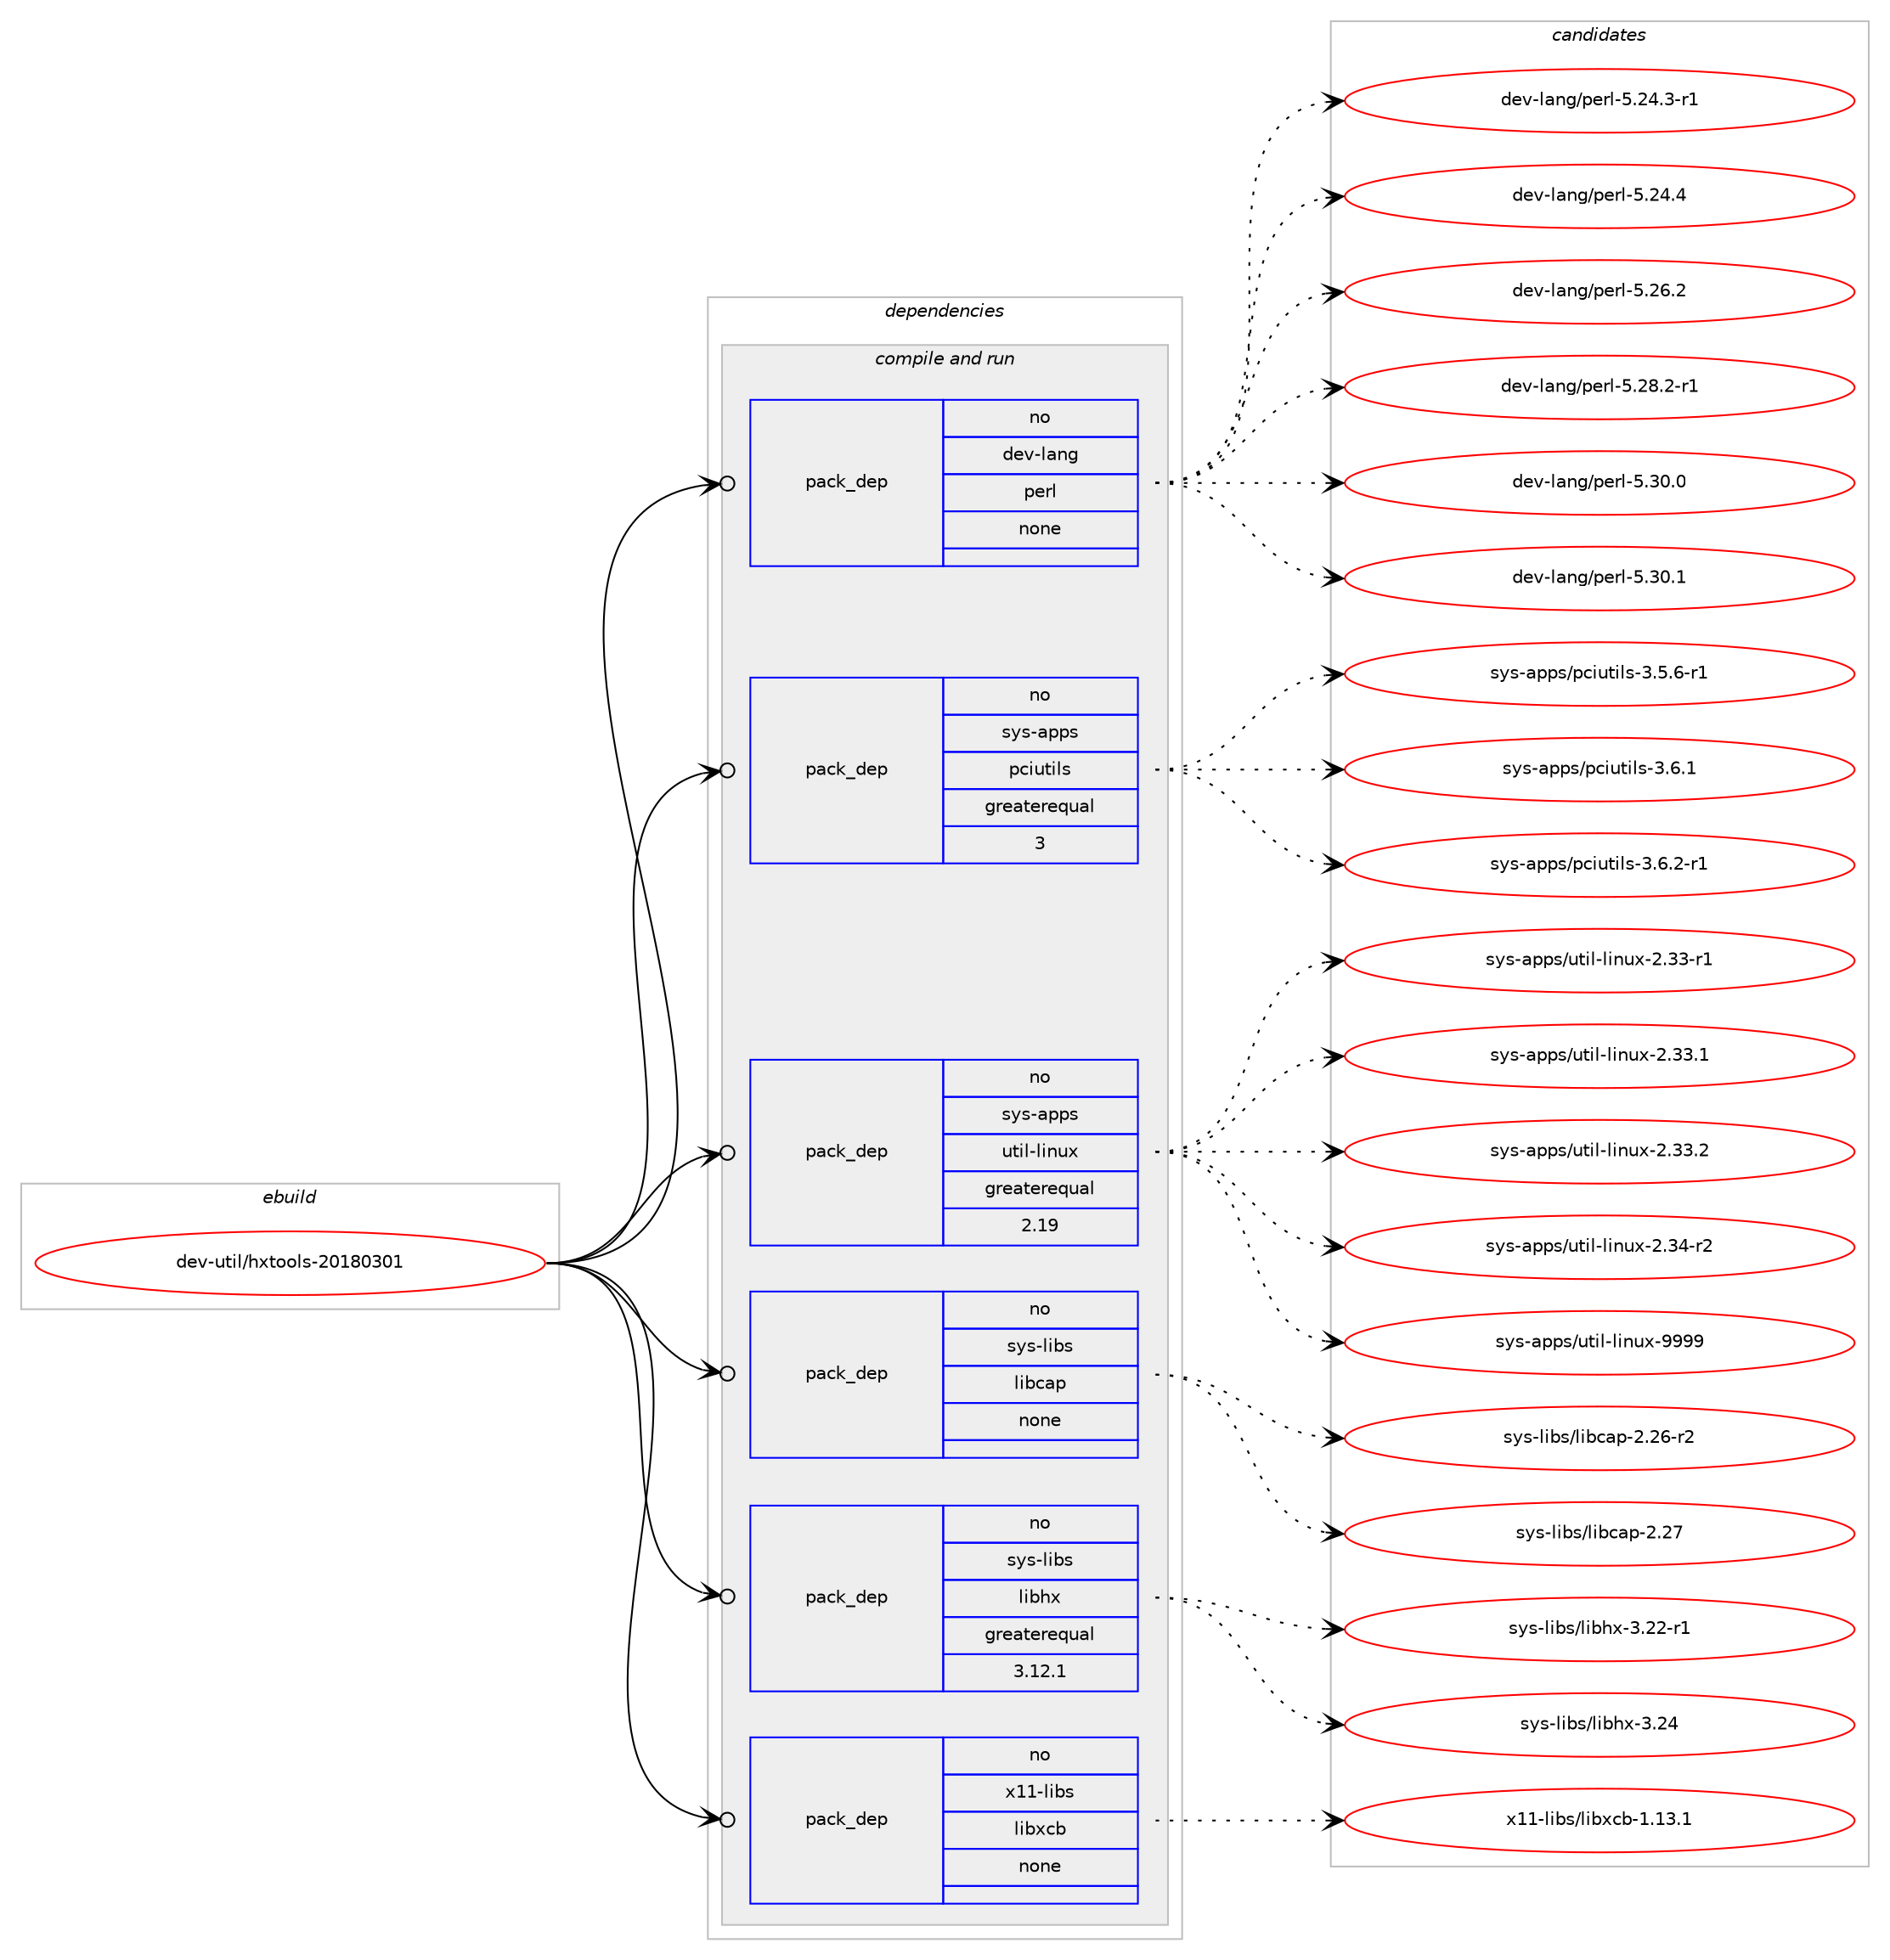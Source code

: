 digraph prolog {

# *************
# Graph options
# *************

newrank=true;
concentrate=true;
compound=true;
graph [rankdir=LR,fontname=Helvetica,fontsize=10,ranksep=1.5];#, ranksep=2.5, nodesep=0.2];
edge  [arrowhead=vee];
node  [fontname=Helvetica,fontsize=10];

# **********
# The ebuild
# **********

subgraph cluster_leftcol {
color=gray;
rank=same;
label=<<i>ebuild</i>>;
id [label="dev-util/hxtools-20180301", color=red, width=4, href="../dev-util/hxtools-20180301.svg"];
}

# ****************
# The dependencies
# ****************

subgraph cluster_midcol {
color=gray;
label=<<i>dependencies</i>>;
subgraph cluster_compile {
fillcolor="#eeeeee";
style=filled;
label=<<i>compile</i>>;
}
subgraph cluster_compileandrun {
fillcolor="#eeeeee";
style=filled;
label=<<i>compile and run</i>>;
subgraph pack534778 {
dependency729770 [label=<<TABLE BORDER="0" CELLBORDER="1" CELLSPACING="0" CELLPADDING="4" WIDTH="220"><TR><TD ROWSPAN="6" CELLPADDING="30">pack_dep</TD></TR><TR><TD WIDTH="110">no</TD></TR><TR><TD>dev-lang</TD></TR><TR><TD>perl</TD></TR><TR><TD>none</TD></TR><TR><TD></TD></TR></TABLE>>, shape=none, color=blue];
}
id:e -> dependency729770:w [weight=20,style="solid",arrowhead="odotvee"];
subgraph pack534779 {
dependency729771 [label=<<TABLE BORDER="0" CELLBORDER="1" CELLSPACING="0" CELLPADDING="4" WIDTH="220"><TR><TD ROWSPAN="6" CELLPADDING="30">pack_dep</TD></TR><TR><TD WIDTH="110">no</TD></TR><TR><TD>sys-apps</TD></TR><TR><TD>pciutils</TD></TR><TR><TD>greaterequal</TD></TR><TR><TD>3</TD></TR></TABLE>>, shape=none, color=blue];
}
id:e -> dependency729771:w [weight=20,style="solid",arrowhead="odotvee"];
subgraph pack534780 {
dependency729772 [label=<<TABLE BORDER="0" CELLBORDER="1" CELLSPACING="0" CELLPADDING="4" WIDTH="220"><TR><TD ROWSPAN="6" CELLPADDING="30">pack_dep</TD></TR><TR><TD WIDTH="110">no</TD></TR><TR><TD>sys-apps</TD></TR><TR><TD>util-linux</TD></TR><TR><TD>greaterequal</TD></TR><TR><TD>2.19</TD></TR></TABLE>>, shape=none, color=blue];
}
id:e -> dependency729772:w [weight=20,style="solid",arrowhead="odotvee"];
subgraph pack534781 {
dependency729773 [label=<<TABLE BORDER="0" CELLBORDER="1" CELLSPACING="0" CELLPADDING="4" WIDTH="220"><TR><TD ROWSPAN="6" CELLPADDING="30">pack_dep</TD></TR><TR><TD WIDTH="110">no</TD></TR><TR><TD>sys-libs</TD></TR><TR><TD>libcap</TD></TR><TR><TD>none</TD></TR><TR><TD></TD></TR></TABLE>>, shape=none, color=blue];
}
id:e -> dependency729773:w [weight=20,style="solid",arrowhead="odotvee"];
subgraph pack534782 {
dependency729774 [label=<<TABLE BORDER="0" CELLBORDER="1" CELLSPACING="0" CELLPADDING="4" WIDTH="220"><TR><TD ROWSPAN="6" CELLPADDING="30">pack_dep</TD></TR><TR><TD WIDTH="110">no</TD></TR><TR><TD>sys-libs</TD></TR><TR><TD>libhx</TD></TR><TR><TD>greaterequal</TD></TR><TR><TD>3.12.1</TD></TR></TABLE>>, shape=none, color=blue];
}
id:e -> dependency729774:w [weight=20,style="solid",arrowhead="odotvee"];
subgraph pack534783 {
dependency729775 [label=<<TABLE BORDER="0" CELLBORDER="1" CELLSPACING="0" CELLPADDING="4" WIDTH="220"><TR><TD ROWSPAN="6" CELLPADDING="30">pack_dep</TD></TR><TR><TD WIDTH="110">no</TD></TR><TR><TD>x11-libs</TD></TR><TR><TD>libxcb</TD></TR><TR><TD>none</TD></TR><TR><TD></TD></TR></TABLE>>, shape=none, color=blue];
}
id:e -> dependency729775:w [weight=20,style="solid",arrowhead="odotvee"];
}
subgraph cluster_run {
fillcolor="#eeeeee";
style=filled;
label=<<i>run</i>>;
}
}

# **************
# The candidates
# **************

subgraph cluster_choices {
rank=same;
color=gray;
label=<<i>candidates</i>>;

subgraph choice534778 {
color=black;
nodesep=1;
choice100101118451089711010347112101114108455346505246514511449 [label="dev-lang/perl-5.24.3-r1", color=red, width=4,href="../dev-lang/perl-5.24.3-r1.svg"];
choice10010111845108971101034711210111410845534650524652 [label="dev-lang/perl-5.24.4", color=red, width=4,href="../dev-lang/perl-5.24.4.svg"];
choice10010111845108971101034711210111410845534650544650 [label="dev-lang/perl-5.26.2", color=red, width=4,href="../dev-lang/perl-5.26.2.svg"];
choice100101118451089711010347112101114108455346505646504511449 [label="dev-lang/perl-5.28.2-r1", color=red, width=4,href="../dev-lang/perl-5.28.2-r1.svg"];
choice10010111845108971101034711210111410845534651484648 [label="dev-lang/perl-5.30.0", color=red, width=4,href="../dev-lang/perl-5.30.0.svg"];
choice10010111845108971101034711210111410845534651484649 [label="dev-lang/perl-5.30.1", color=red, width=4,href="../dev-lang/perl-5.30.1.svg"];
dependency729770:e -> choice100101118451089711010347112101114108455346505246514511449:w [style=dotted,weight="100"];
dependency729770:e -> choice10010111845108971101034711210111410845534650524652:w [style=dotted,weight="100"];
dependency729770:e -> choice10010111845108971101034711210111410845534650544650:w [style=dotted,weight="100"];
dependency729770:e -> choice100101118451089711010347112101114108455346505646504511449:w [style=dotted,weight="100"];
dependency729770:e -> choice10010111845108971101034711210111410845534651484648:w [style=dotted,weight="100"];
dependency729770:e -> choice10010111845108971101034711210111410845534651484649:w [style=dotted,weight="100"];
}
subgraph choice534779 {
color=black;
nodesep=1;
choice115121115459711211211547112991051171161051081154551465346544511449 [label="sys-apps/pciutils-3.5.6-r1", color=red, width=4,href="../sys-apps/pciutils-3.5.6-r1.svg"];
choice11512111545971121121154711299105117116105108115455146544649 [label="sys-apps/pciutils-3.6.1", color=red, width=4,href="../sys-apps/pciutils-3.6.1.svg"];
choice115121115459711211211547112991051171161051081154551465446504511449 [label="sys-apps/pciutils-3.6.2-r1", color=red, width=4,href="../sys-apps/pciutils-3.6.2-r1.svg"];
dependency729771:e -> choice115121115459711211211547112991051171161051081154551465346544511449:w [style=dotted,weight="100"];
dependency729771:e -> choice11512111545971121121154711299105117116105108115455146544649:w [style=dotted,weight="100"];
dependency729771:e -> choice115121115459711211211547112991051171161051081154551465446504511449:w [style=dotted,weight="100"];
}
subgraph choice534780 {
color=black;
nodesep=1;
choice1151211154597112112115471171161051084510810511011712045504651514511449 [label="sys-apps/util-linux-2.33-r1", color=red, width=4,href="../sys-apps/util-linux-2.33-r1.svg"];
choice1151211154597112112115471171161051084510810511011712045504651514649 [label="sys-apps/util-linux-2.33.1", color=red, width=4,href="../sys-apps/util-linux-2.33.1.svg"];
choice1151211154597112112115471171161051084510810511011712045504651514650 [label="sys-apps/util-linux-2.33.2", color=red, width=4,href="../sys-apps/util-linux-2.33.2.svg"];
choice1151211154597112112115471171161051084510810511011712045504651524511450 [label="sys-apps/util-linux-2.34-r2", color=red, width=4,href="../sys-apps/util-linux-2.34-r2.svg"];
choice115121115459711211211547117116105108451081051101171204557575757 [label="sys-apps/util-linux-9999", color=red, width=4,href="../sys-apps/util-linux-9999.svg"];
dependency729772:e -> choice1151211154597112112115471171161051084510810511011712045504651514511449:w [style=dotted,weight="100"];
dependency729772:e -> choice1151211154597112112115471171161051084510810511011712045504651514649:w [style=dotted,weight="100"];
dependency729772:e -> choice1151211154597112112115471171161051084510810511011712045504651514650:w [style=dotted,weight="100"];
dependency729772:e -> choice1151211154597112112115471171161051084510810511011712045504651524511450:w [style=dotted,weight="100"];
dependency729772:e -> choice115121115459711211211547117116105108451081051101171204557575757:w [style=dotted,weight="100"];
}
subgraph choice534781 {
color=black;
nodesep=1;
choice11512111545108105981154710810598999711245504650544511450 [label="sys-libs/libcap-2.26-r2", color=red, width=4,href="../sys-libs/libcap-2.26-r2.svg"];
choice1151211154510810598115471081059899971124550465055 [label="sys-libs/libcap-2.27", color=red, width=4,href="../sys-libs/libcap-2.27.svg"];
dependency729773:e -> choice11512111545108105981154710810598999711245504650544511450:w [style=dotted,weight="100"];
dependency729773:e -> choice1151211154510810598115471081059899971124550465055:w [style=dotted,weight="100"];
}
subgraph choice534782 {
color=black;
nodesep=1;
choice1151211154510810598115471081059810412045514650504511449 [label="sys-libs/libhx-3.22-r1", color=red, width=4,href="../sys-libs/libhx-3.22-r1.svg"];
choice115121115451081059811547108105981041204551465052 [label="sys-libs/libhx-3.24", color=red, width=4,href="../sys-libs/libhx-3.24.svg"];
dependency729774:e -> choice1151211154510810598115471081059810412045514650504511449:w [style=dotted,weight="100"];
dependency729774:e -> choice115121115451081059811547108105981041204551465052:w [style=dotted,weight="100"];
}
subgraph choice534783 {
color=black;
nodesep=1;
choice120494945108105981154710810598120999845494649514649 [label="x11-libs/libxcb-1.13.1", color=red, width=4,href="../x11-libs/libxcb-1.13.1.svg"];
dependency729775:e -> choice120494945108105981154710810598120999845494649514649:w [style=dotted,weight="100"];
}
}

}

